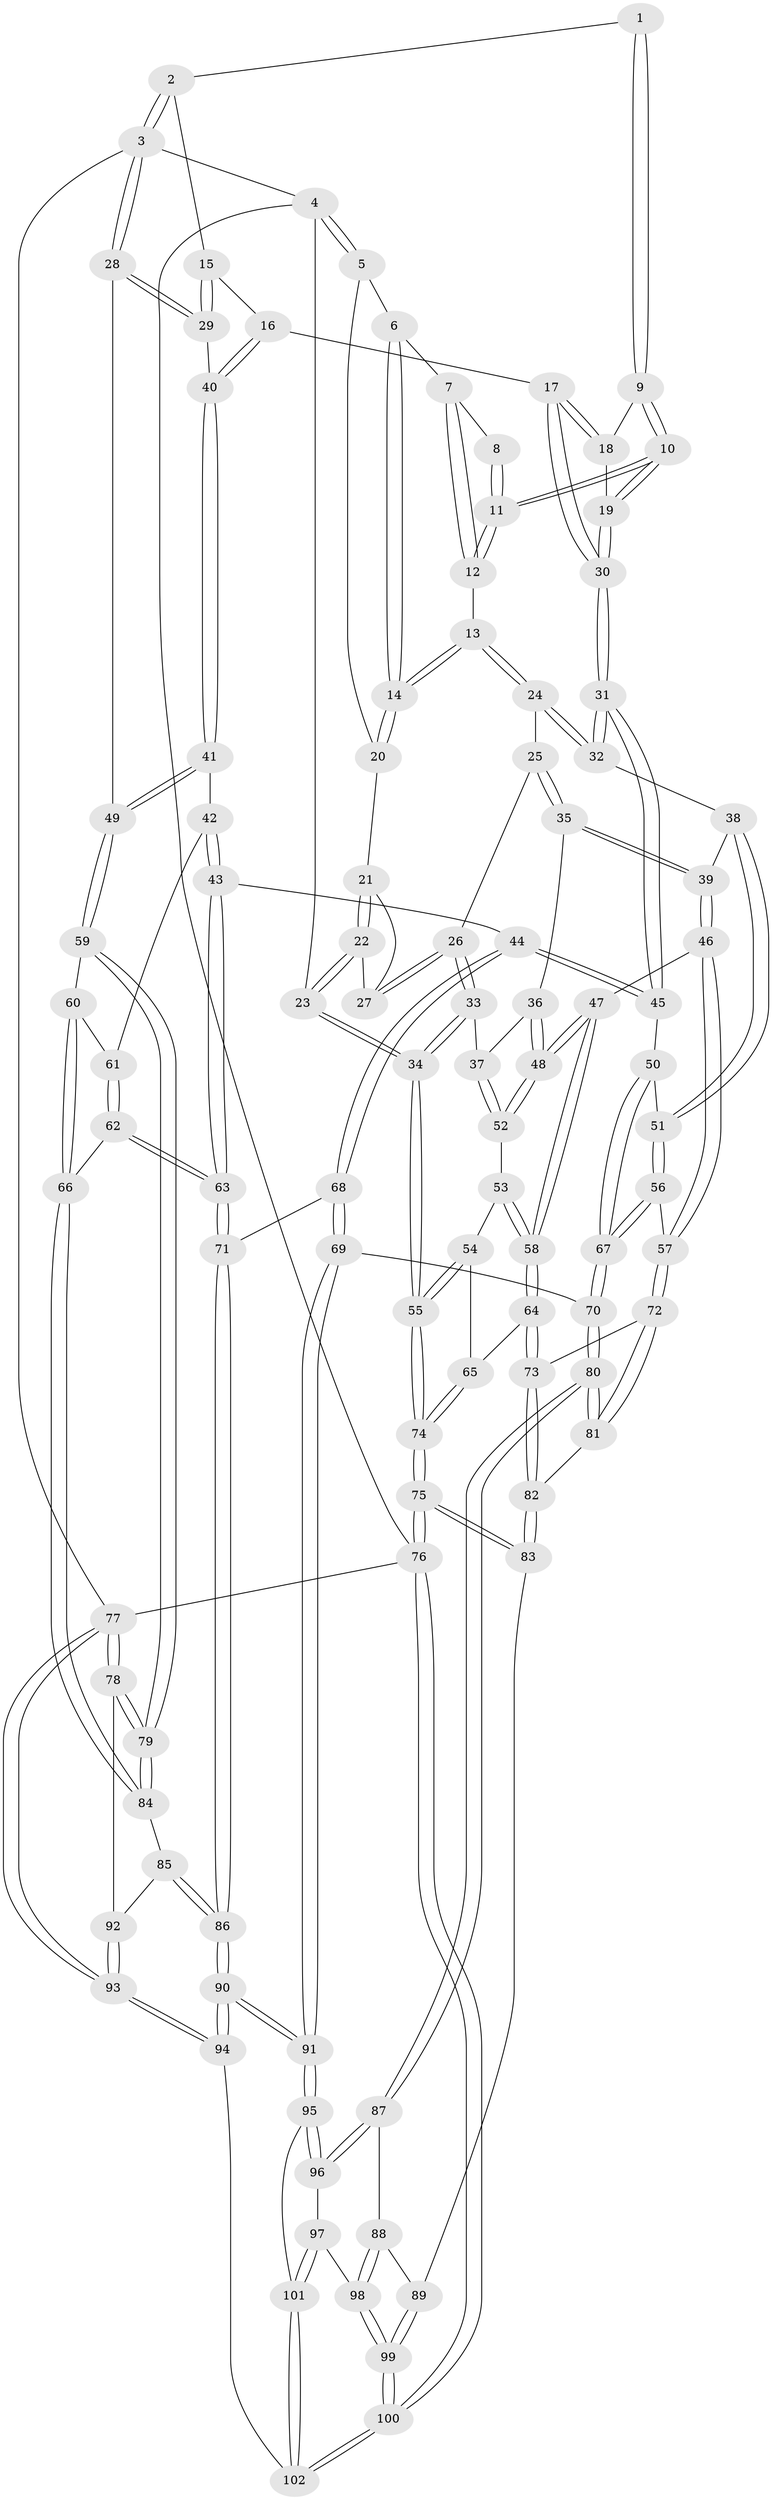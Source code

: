 // Generated by graph-tools (version 1.1) at 2025/03/03/09/25 03:03:23]
// undirected, 102 vertices, 252 edges
graph export_dot {
graph [start="1"]
  node [color=gray90,style=filled];
  1 [pos="+0.6035517425797122+0"];
  2 [pos="+0.8957833297230802+0"];
  3 [pos="+1+0"];
  4 [pos="+0+0"];
  5 [pos="+0+0"];
  6 [pos="+0.2283257632357639+0"];
  7 [pos="+0.3448919780075461+0"];
  8 [pos="+0.5563100295408012+0"];
  9 [pos="+0.6060431172084804+0"];
  10 [pos="+0.4643103536846443+0.11337656926226147"];
  11 [pos="+0.46423674780767543+0.11328925949355122"];
  12 [pos="+0.37989995314071945+0.0422730395108961"];
  13 [pos="+0.2739209795123191+0.11672134908183804"];
  14 [pos="+0.25525368440508783+0.09717686914621025"];
  15 [pos="+0.8086586040577262+0.07897075727561581"];
  16 [pos="+0.6901570065037661+0.17624465209515489"];
  17 [pos="+0.6559344647364398+0.17005138852860943"];
  18 [pos="+0.6088480052409014+0"];
  19 [pos="+0.4845540371843517+0.1479316007891792"];
  20 [pos="+0.1601698107214953+0.062108572113580694"];
  21 [pos="+0.1494259544614313+0.08970829773941469"];
  22 [pos="+0+0.14346804822400233"];
  23 [pos="+0+0.15564972073189287"];
  24 [pos="+0.27026927888390767+0.15782676084197927"];
  25 [pos="+0.2051028762632785+0.21604623116140345"];
  26 [pos="+0.1960632606111576+0.21622340005130428"];
  27 [pos="+0.1470847469221971+0.15519886932258684"];
  28 [pos="+1+0.2170225864845902"];
  29 [pos="+1+0.19295222814853927"];
  30 [pos="+0.5195920442219065+0.2169581200160023"];
  31 [pos="+0.5176445256691623+0.21980343166367794"];
  32 [pos="+0.4230588993243331+0.24834852638166233"];
  33 [pos="+0.08501907940727979+0.2886278861771025"];
  34 [pos="+0+0.27271612909365545"];
  35 [pos="+0.2549432292746635+0.29980548556176484"];
  36 [pos="+0.2152201120907501+0.3296160221289464"];
  37 [pos="+0.112275173293469+0.3196666693505949"];
  38 [pos="+0.3866653565846551+0.2869310087897544"];
  39 [pos="+0.296170020317888+0.32517954086750056"];
  40 [pos="+0.7468898613105412+0.25464857283417097"];
  41 [pos="+0.7678455133063621+0.3246972547659422"];
  42 [pos="+0.7675789788907493+0.3288517908102664"];
  43 [pos="+0.7400957798688312+0.37596494146337484"];
  44 [pos="+0.5677287049666229+0.40873890223363074"];
  45 [pos="+0.5483848374034547+0.3946693155170419"];
  46 [pos="+0.27992443406986317+0.4306352582102639"];
  47 [pos="+0.21475001187348527+0.4201285917196939"];
  48 [pos="+0.18794662645413052+0.3935118978339911"];
  49 [pos="+1+0.28107715985282333"];
  50 [pos="+0.49388174098944054+0.4319813693138522"];
  51 [pos="+0.3928179720566728+0.3858378283588792"];
  52 [pos="+0.1451050476708408+0.37888779069496"];
  53 [pos="+0.1357319823476878+0.39426502044617817"];
  54 [pos="+0.10326719898882179+0.423964501535016"];
  55 [pos="+0+0.428691265346718"];
  56 [pos="+0.32848333392686274+0.47316392522235534"];
  57 [pos="+0.3080315917237513+0.47145864723571"];
  58 [pos="+0.1537091393362089+0.48501512788145157"];
  59 [pos="+1+0.39288975382527574"];
  60 [pos="+0.9128600442520648+0.4233892877623566"];
  61 [pos="+0.848393565076027+0.39131272762616476"];
  62 [pos="+0.7670563216321554+0.5754927887192749"];
  63 [pos="+0.755194085879143+0.573965067437327"];
  64 [pos="+0.14204281080001332+0.5048588186496245"];
  65 [pos="+0.14140351480733243+0.5048992483815188"];
  66 [pos="+0.7832686126955828+0.5787131726678691"];
  67 [pos="+0.4251054318113401+0.5218310959675444"];
  68 [pos="+0.6551853424599892+0.6071443723403345"];
  69 [pos="+0.5461012256368798+0.6723252130515526"];
  70 [pos="+0.47087495613817604+0.6678959714482892"];
  71 [pos="+0.6710732284317226+0.6067920912076434"];
  72 [pos="+0.2763349384693192+0.5178693657036291"];
  73 [pos="+0.18265774428048495+0.5334338536709871"];
  74 [pos="+0+0.6232170339392373"];
  75 [pos="+0+0.736006943239375"];
  76 [pos="+0+1"];
  77 [pos="+1+1"];
  78 [pos="+1+0.7285144518753993"];
  79 [pos="+1+0.5724225091555645"];
  80 [pos="+0.4176371696430721+0.7022822003907139"];
  81 [pos="+0.2830997483528577+0.6297689151467827"];
  82 [pos="+0.17968356142439307+0.6605088522929145"];
  83 [pos="+0.1131529909321815+0.7206736259866657"];
  84 [pos="+0.8537527343776089+0.6186919393795447"];
  85 [pos="+0.8618033389312056+0.7144081967719612"];
  86 [pos="+0.784993351461829+0.8780232768500943"];
  87 [pos="+0.40389652756795413+0.7295398560445135"];
  88 [pos="+0.25437299471508373+0.794695537502736"];
  89 [pos="+0.22252301051839538+0.795473762960081"];
  90 [pos="+0.7698916293377512+1"];
  91 [pos="+0.6576062196659556+0.9792946552833312"];
  92 [pos="+0.9317460357876757+0.7514699792147043"];
  93 [pos="+0.86834113450931+1"];
  94 [pos="+0.8140699474129288+1"];
  95 [pos="+0.4651962887307135+0.905888130310268"];
  96 [pos="+0.4070950480533362+0.763043181722252"];
  97 [pos="+0.33164241113361437+0.9054885614510862"];
  98 [pos="+0.31243293470121575+0.8958479648142892"];
  99 [pos="+0.20217220214861073+0.9269784868698214"];
  100 [pos="+0+1"];
  101 [pos="+0.36170853369898814+0.9648474386538369"];
  102 [pos="+0.28133531218751967+1"];
  1 -- 2;
  1 -- 9;
  1 -- 9;
  2 -- 3;
  2 -- 3;
  2 -- 15;
  3 -- 4;
  3 -- 28;
  3 -- 28;
  3 -- 77;
  4 -- 5;
  4 -- 5;
  4 -- 23;
  4 -- 76;
  5 -- 6;
  5 -- 20;
  6 -- 7;
  6 -- 14;
  6 -- 14;
  7 -- 8;
  7 -- 12;
  7 -- 12;
  8 -- 11;
  8 -- 11;
  9 -- 10;
  9 -- 10;
  9 -- 18;
  10 -- 11;
  10 -- 11;
  10 -- 19;
  10 -- 19;
  11 -- 12;
  11 -- 12;
  12 -- 13;
  13 -- 14;
  13 -- 14;
  13 -- 24;
  13 -- 24;
  14 -- 20;
  14 -- 20;
  15 -- 16;
  15 -- 29;
  15 -- 29;
  16 -- 17;
  16 -- 40;
  16 -- 40;
  17 -- 18;
  17 -- 18;
  17 -- 30;
  17 -- 30;
  18 -- 19;
  19 -- 30;
  19 -- 30;
  20 -- 21;
  21 -- 22;
  21 -- 22;
  21 -- 27;
  22 -- 23;
  22 -- 23;
  22 -- 27;
  23 -- 34;
  23 -- 34;
  24 -- 25;
  24 -- 32;
  24 -- 32;
  25 -- 26;
  25 -- 35;
  25 -- 35;
  26 -- 27;
  26 -- 27;
  26 -- 33;
  26 -- 33;
  28 -- 29;
  28 -- 29;
  28 -- 49;
  29 -- 40;
  30 -- 31;
  30 -- 31;
  31 -- 32;
  31 -- 32;
  31 -- 45;
  31 -- 45;
  32 -- 38;
  33 -- 34;
  33 -- 34;
  33 -- 37;
  34 -- 55;
  34 -- 55;
  35 -- 36;
  35 -- 39;
  35 -- 39;
  36 -- 37;
  36 -- 48;
  36 -- 48;
  37 -- 52;
  37 -- 52;
  38 -- 39;
  38 -- 51;
  38 -- 51;
  39 -- 46;
  39 -- 46;
  40 -- 41;
  40 -- 41;
  41 -- 42;
  41 -- 49;
  41 -- 49;
  42 -- 43;
  42 -- 43;
  42 -- 61;
  43 -- 44;
  43 -- 63;
  43 -- 63;
  44 -- 45;
  44 -- 45;
  44 -- 68;
  44 -- 68;
  45 -- 50;
  46 -- 47;
  46 -- 57;
  46 -- 57;
  47 -- 48;
  47 -- 48;
  47 -- 58;
  47 -- 58;
  48 -- 52;
  48 -- 52;
  49 -- 59;
  49 -- 59;
  50 -- 51;
  50 -- 67;
  50 -- 67;
  51 -- 56;
  51 -- 56;
  52 -- 53;
  53 -- 54;
  53 -- 58;
  53 -- 58;
  54 -- 55;
  54 -- 55;
  54 -- 65;
  55 -- 74;
  55 -- 74;
  56 -- 57;
  56 -- 67;
  56 -- 67;
  57 -- 72;
  57 -- 72;
  58 -- 64;
  58 -- 64;
  59 -- 60;
  59 -- 79;
  59 -- 79;
  60 -- 61;
  60 -- 66;
  60 -- 66;
  61 -- 62;
  61 -- 62;
  62 -- 63;
  62 -- 63;
  62 -- 66;
  63 -- 71;
  63 -- 71;
  64 -- 65;
  64 -- 73;
  64 -- 73;
  65 -- 74;
  65 -- 74;
  66 -- 84;
  66 -- 84;
  67 -- 70;
  67 -- 70;
  68 -- 69;
  68 -- 69;
  68 -- 71;
  69 -- 70;
  69 -- 91;
  69 -- 91;
  70 -- 80;
  70 -- 80;
  71 -- 86;
  71 -- 86;
  72 -- 73;
  72 -- 81;
  72 -- 81;
  73 -- 82;
  73 -- 82;
  74 -- 75;
  74 -- 75;
  75 -- 76;
  75 -- 76;
  75 -- 83;
  75 -- 83;
  76 -- 100;
  76 -- 100;
  76 -- 77;
  77 -- 78;
  77 -- 78;
  77 -- 93;
  77 -- 93;
  78 -- 79;
  78 -- 79;
  78 -- 92;
  79 -- 84;
  79 -- 84;
  80 -- 81;
  80 -- 81;
  80 -- 87;
  80 -- 87;
  81 -- 82;
  82 -- 83;
  82 -- 83;
  83 -- 89;
  84 -- 85;
  85 -- 86;
  85 -- 86;
  85 -- 92;
  86 -- 90;
  86 -- 90;
  87 -- 88;
  87 -- 96;
  87 -- 96;
  88 -- 89;
  88 -- 98;
  88 -- 98;
  89 -- 99;
  89 -- 99;
  90 -- 91;
  90 -- 91;
  90 -- 94;
  90 -- 94;
  91 -- 95;
  91 -- 95;
  92 -- 93;
  92 -- 93;
  93 -- 94;
  93 -- 94;
  94 -- 102;
  95 -- 96;
  95 -- 96;
  95 -- 101;
  96 -- 97;
  97 -- 98;
  97 -- 101;
  97 -- 101;
  98 -- 99;
  98 -- 99;
  99 -- 100;
  99 -- 100;
  100 -- 102;
  100 -- 102;
  101 -- 102;
  101 -- 102;
}
